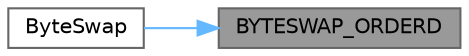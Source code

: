 digraph "BYTESWAP_ORDERD"
{
 // INTERACTIVE_SVG=YES
 // LATEX_PDF_SIZE
  bgcolor="transparent";
  edge [fontname=Helvetica,fontsize=10,labelfontname=Helvetica,labelfontsize=10];
  node [fontname=Helvetica,fontsize=10,shape=box,height=0.2,width=0.4];
  rankdir="RL";
  Node1 [id="Node000001",label="BYTESWAP_ORDERD",height=0.2,width=0.4,color="gray40", fillcolor="grey60", style="filled", fontcolor="black",tooltip=" "];
  Node1 -> Node2 [id="edge1_Node000001_Node000002",dir="back",color="steelblue1",style="solid",tooltip=" "];
  Node2 [id="Node000002",label="ByteSwap",height=0.2,width=0.4,color="grey40", fillcolor="white", style="filled",URL="$dc/dd7/ByteSwap_8h.html#aec55a7ac10fd9a238740c1a7e8e16744",tooltip=" "];
}
